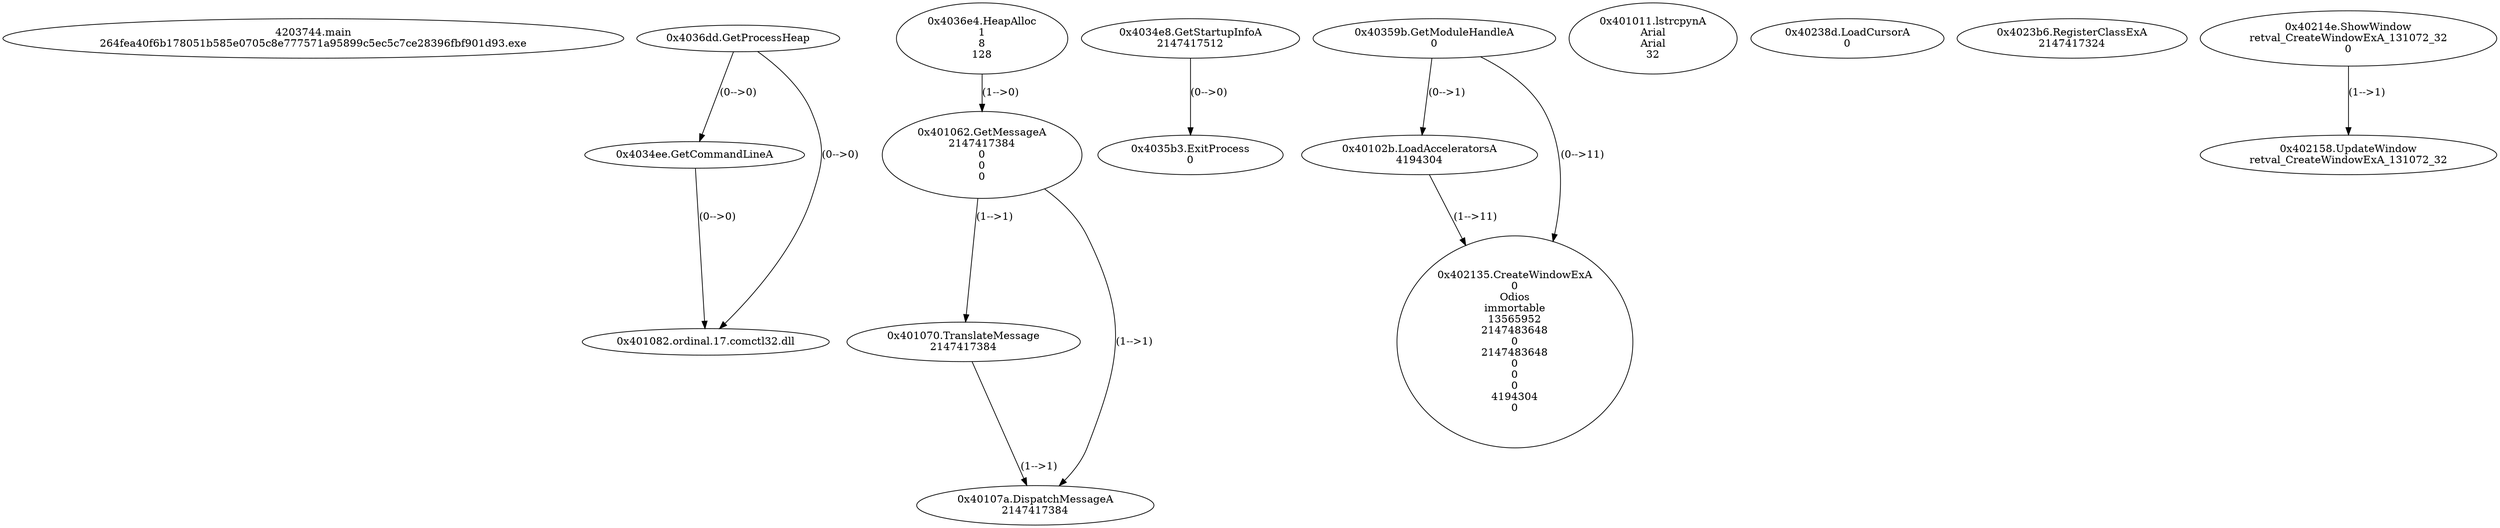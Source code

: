 // Global SCDG with merge call
digraph {
	0 [label="4203744.main
264fea40f6b178051b585e0705c8e777571a95899c5ec5c7ce28396fbf901d93.exe"]
	1 [label="0x4036dd.GetProcessHeap
"]
	2 [label="0x4036e4.HeapAlloc
1
8
128"]
	3 [label="0x4034e8.GetStartupInfoA
2147417512"]
	4 [label="0x4034ee.GetCommandLineA
"]
	1 -> 4 [label="(0-->0)"]
	5 [label="0x40359b.GetModuleHandleA
0"]
	6 [label="0x401011.lstrcpynA
Arial
Arial
32"]
	7 [label="0x40102b.LoadAcceleratorsA
4194304
"]
	5 -> 7 [label="(0-->1)"]
	8 [label="0x40238d.LoadCursorA
0
"]
	9 [label="0x4023b6.RegisterClassExA
2147417324"]
	10 [label="0x402135.CreateWindowExA
0
Odios
immortable
13565952
2147483648
0
2147483648
0
0
0
4194304
0"]
	5 -> 10 [label="(0-->11)"]
	7 -> 10 [label="(1-->11)"]
	11 [label="0x4035b3.ExitProcess
0"]
	3 -> 11 [label="(0-->0)"]
	12 [label="0x40214e.ShowWindow
retval_CreateWindowExA_131072_32
0"]
	13 [label="0x402158.UpdateWindow
retval_CreateWindowExA_131072_32"]
	12 -> 13 [label="(1-->1)"]
	14 [label="0x401062.GetMessageA
2147417384
0
0
0"]
	2 -> 14 [label="(1-->0)"]
	15 [label="0x401070.TranslateMessage
2147417384"]
	14 -> 15 [label="(1-->1)"]
	16 [label="0x40107a.DispatchMessageA
2147417384"]
	14 -> 16 [label="(1-->1)"]
	15 -> 16 [label="(1-->1)"]
	17 [label="0x401082.ordinal.17.comctl32.dll
"]
	1 -> 17 [label="(0-->0)"]
	4 -> 17 [label="(0-->0)"]
}
